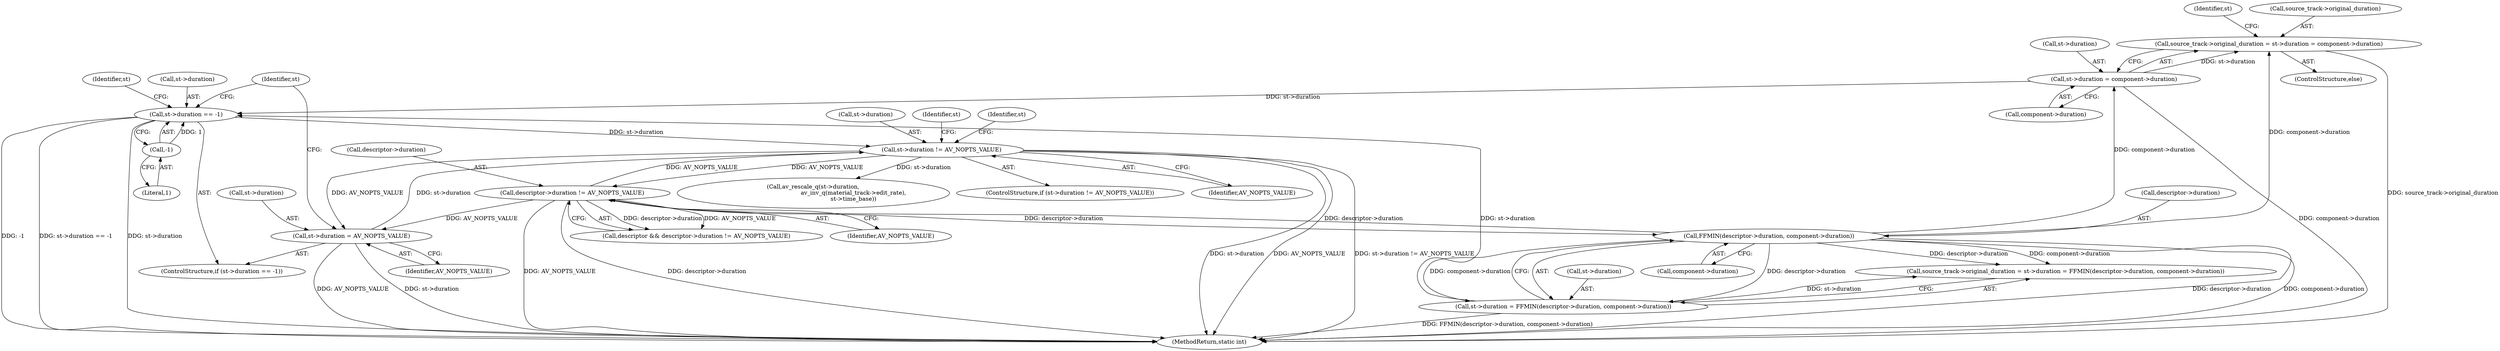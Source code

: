 digraph "0_FFmpeg_bab0716c7f4793ec42e05a5aa7e80d82a0dd4e75@pointer" {
"1000802" [label="(Call,source_track->original_duration = st->duration = component->duration)"];
"1000806" [label="(Call,st->duration = component->duration)"];
"1000794" [label="(Call,FFMIN(descriptor->duration, component->duration))"];
"1000781" [label="(Call,descriptor->duration != AV_NOPTS_VALUE)"];
"1001710" [label="(Call,st->duration != AV_NOPTS_VALUE)"];
"1000814" [label="(Call,st->duration == -1)"];
"1000790" [label="(Call,st->duration = FFMIN(descriptor->duration, component->duration))"];
"1000818" [label="(Call,-1)"];
"1000820" [label="(Call,st->duration = AV_NOPTS_VALUE)"];
"1000815" [label="(Call,st->duration)"];
"1000827" [label="(Identifier,st)"];
"1001719" [label="(Call,av_rescale_q(st->duration,\n                                            av_inv_q(material_track->edit_rate),\n                                            st->time_base))"];
"1000781" [label="(Call,descriptor->duration != AV_NOPTS_VALUE)"];
"1000786" [label="(Call,source_track->original_duration = st->duration = FFMIN(descriptor->duration, component->duration))"];
"1000785" [label="(Identifier,AV_NOPTS_VALUE)"];
"1000790" [label="(Call,st->duration = FFMIN(descriptor->duration, component->duration))"];
"1001710" [label="(Call,st->duration != AV_NOPTS_VALUE)"];
"1001711" [label="(Call,st->duration)"];
"1000818" [label="(Call,-1)"];
"1000819" [label="(Literal,1)"];
"1000810" [label="(Call,component->duration)"];
"1000791" [label="(Call,st->duration)"];
"1000820" [label="(Call,st->duration = AV_NOPTS_VALUE)"];
"1001709" [label="(ControlStructure,if (st->duration != AV_NOPTS_VALUE))"];
"1000802" [label="(Call,source_track->original_duration = st->duration = component->duration)"];
"1000807" [label="(Call,st->duration)"];
"1000813" [label="(ControlStructure,if (st->duration == -1))"];
"1000806" [label="(Call,st->duration = component->duration)"];
"1000798" [label="(Call,component->duration)"];
"1000779" [label="(Call,descriptor && descriptor->duration != AV_NOPTS_VALUE)"];
"1000795" [label="(Call,descriptor->duration)"];
"1001734" [label="(Identifier,st)"];
"1000824" [label="(Identifier,AV_NOPTS_VALUE)"];
"1000821" [label="(Call,st->duration)"];
"1000816" [label="(Identifier,st)"];
"1001989" [label="(MethodReturn,static int)"];
"1000803" [label="(Call,source_track->original_duration)"];
"1001714" [label="(Identifier,AV_NOPTS_VALUE)"];
"1001717" [label="(Identifier,st)"];
"1000814" [label="(Call,st->duration == -1)"];
"1000822" [label="(Identifier,st)"];
"1000782" [label="(Call,descriptor->duration)"];
"1000794" [label="(Call,FFMIN(descriptor->duration, component->duration))"];
"1000801" [label="(ControlStructure,else)"];
"1000802" -> "1000801"  [label="AST: "];
"1000802" -> "1000806"  [label="CFG: "];
"1000803" -> "1000802"  [label="AST: "];
"1000806" -> "1000802"  [label="AST: "];
"1000816" -> "1000802"  [label="CFG: "];
"1000802" -> "1001989"  [label="DDG: source_track->original_duration"];
"1000806" -> "1000802"  [label="DDG: st->duration"];
"1000794" -> "1000802"  [label="DDG: component->duration"];
"1000806" -> "1000810"  [label="CFG: "];
"1000807" -> "1000806"  [label="AST: "];
"1000810" -> "1000806"  [label="AST: "];
"1000806" -> "1001989"  [label="DDG: component->duration"];
"1000794" -> "1000806"  [label="DDG: component->duration"];
"1000806" -> "1000814"  [label="DDG: st->duration"];
"1000794" -> "1000790"  [label="AST: "];
"1000794" -> "1000798"  [label="CFG: "];
"1000795" -> "1000794"  [label="AST: "];
"1000798" -> "1000794"  [label="AST: "];
"1000790" -> "1000794"  [label="CFG: "];
"1000794" -> "1001989"  [label="DDG: descriptor->duration"];
"1000794" -> "1001989"  [label="DDG: component->duration"];
"1000794" -> "1000781"  [label="DDG: descriptor->duration"];
"1000794" -> "1000786"  [label="DDG: descriptor->duration"];
"1000794" -> "1000786"  [label="DDG: component->duration"];
"1000794" -> "1000790"  [label="DDG: descriptor->duration"];
"1000794" -> "1000790"  [label="DDG: component->duration"];
"1000781" -> "1000794"  [label="DDG: descriptor->duration"];
"1000781" -> "1000779"  [label="AST: "];
"1000781" -> "1000785"  [label="CFG: "];
"1000782" -> "1000781"  [label="AST: "];
"1000785" -> "1000781"  [label="AST: "];
"1000779" -> "1000781"  [label="CFG: "];
"1000781" -> "1001989"  [label="DDG: AV_NOPTS_VALUE"];
"1000781" -> "1001989"  [label="DDG: descriptor->duration"];
"1000781" -> "1000779"  [label="DDG: descriptor->duration"];
"1000781" -> "1000779"  [label="DDG: AV_NOPTS_VALUE"];
"1001710" -> "1000781"  [label="DDG: AV_NOPTS_VALUE"];
"1000781" -> "1000820"  [label="DDG: AV_NOPTS_VALUE"];
"1000781" -> "1001710"  [label="DDG: AV_NOPTS_VALUE"];
"1001710" -> "1001709"  [label="AST: "];
"1001710" -> "1001714"  [label="CFG: "];
"1001711" -> "1001710"  [label="AST: "];
"1001714" -> "1001710"  [label="AST: "];
"1001717" -> "1001710"  [label="CFG: "];
"1001734" -> "1001710"  [label="CFG: "];
"1001710" -> "1001989"  [label="DDG: st->duration"];
"1001710" -> "1001989"  [label="DDG: AV_NOPTS_VALUE"];
"1001710" -> "1001989"  [label="DDG: st->duration != AV_NOPTS_VALUE"];
"1001710" -> "1000820"  [label="DDG: AV_NOPTS_VALUE"];
"1000814" -> "1001710"  [label="DDG: st->duration"];
"1000820" -> "1001710"  [label="DDG: st->duration"];
"1001710" -> "1001719"  [label="DDG: st->duration"];
"1000814" -> "1000813"  [label="AST: "];
"1000814" -> "1000818"  [label="CFG: "];
"1000815" -> "1000814"  [label="AST: "];
"1000818" -> "1000814"  [label="AST: "];
"1000822" -> "1000814"  [label="CFG: "];
"1000827" -> "1000814"  [label="CFG: "];
"1000814" -> "1001989"  [label="DDG: -1"];
"1000814" -> "1001989"  [label="DDG: st->duration == -1"];
"1000814" -> "1001989"  [label="DDG: st->duration"];
"1000790" -> "1000814"  [label="DDG: st->duration"];
"1000818" -> "1000814"  [label="DDG: 1"];
"1000790" -> "1000786"  [label="AST: "];
"1000791" -> "1000790"  [label="AST: "];
"1000786" -> "1000790"  [label="CFG: "];
"1000790" -> "1001989"  [label="DDG: FFMIN(descriptor->duration, component->duration)"];
"1000790" -> "1000786"  [label="DDG: st->duration"];
"1000818" -> "1000819"  [label="CFG: "];
"1000819" -> "1000818"  [label="AST: "];
"1000820" -> "1000813"  [label="AST: "];
"1000820" -> "1000824"  [label="CFG: "];
"1000821" -> "1000820"  [label="AST: "];
"1000824" -> "1000820"  [label="AST: "];
"1000827" -> "1000820"  [label="CFG: "];
"1000820" -> "1001989"  [label="DDG: AV_NOPTS_VALUE"];
"1000820" -> "1001989"  [label="DDG: st->duration"];
}
